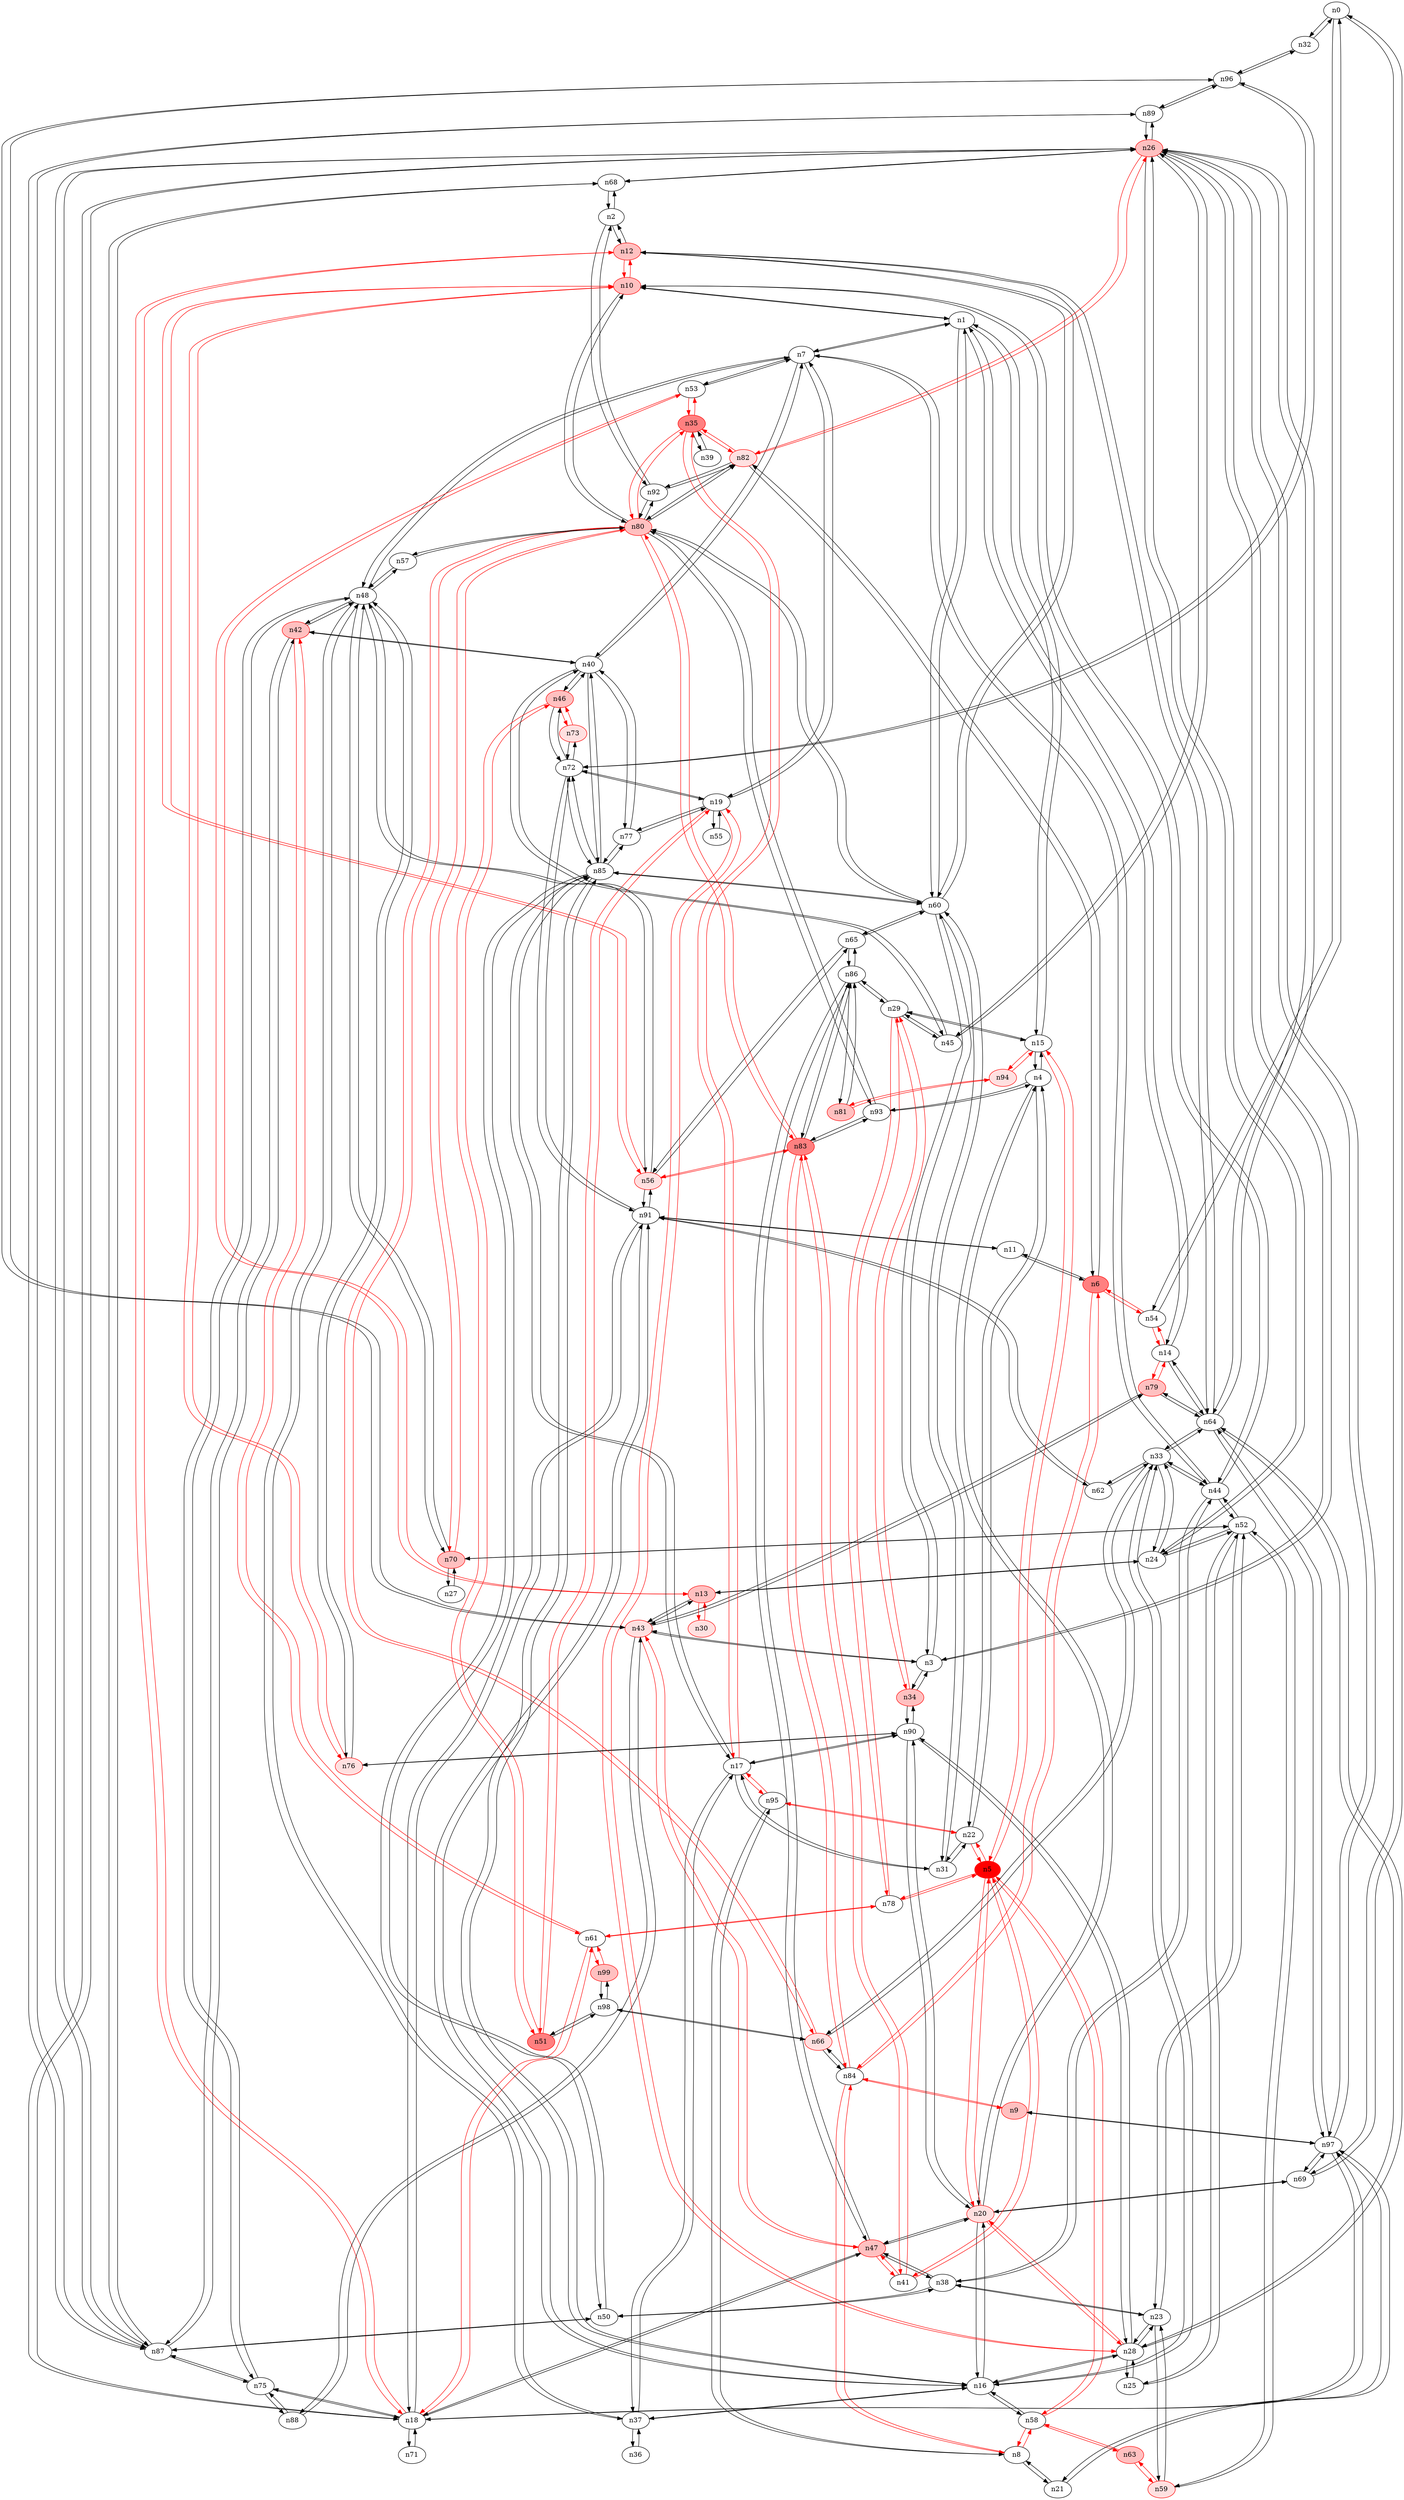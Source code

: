 strict digraph {
n0 [type=switch];
n32 [type=switch];
n54 [type=switch];
n69 [type=switch];
n1 [type=switch];
n7 [type=switch];
n10 [type=host, color="#FF0000", style=filled, fillcolor="#FFC0C0"];
n14 [type=switch];
n15 [type=switch];
n60 [type=switch];
n2 [type=switch];
n12 [type=host, color="#FF0000", style=filled, fillcolor="#FFC0C0"];
n68 [type=switch];
n92 [type=switch];
n3 [type=switch];
n26 [type=host, color="#FF0000", style=filled, fillcolor="#FFC0C0"];
n34 [type=host, color="#FF0000", style=filled, fillcolor="#FFC0C0"];
n43 [type=host, color="#FF0000", style=filled, fillcolor="#FFE0E0"];
n4 [type=switch];
n20 [type=host, color="#FF0000", style=filled, fillcolor="#FFE0E0"];
n22 [type=switch];
n93 [type=switch];
n5 [type=switch, color="#FF0000", style=filled, fillcolor="#FF0000"];
n41 [type=switch];
n58 [type=switch];
n78 [type=switch];
n6 [type=host, color="#FF0000", style=filled, fillcolor="#FF8080"];
n11 [type=switch];
n82 [type=host, color="#FF0000", style=filled, fillcolor="#FFE0E0"];
n84 [type=switch];
n19 [type=switch];
n40 [type=switch];
n44 [type=switch];
n48 [type=switch];
n53 [type=switch];
n8 [type=switch];
n21 [type=switch];
n95 [type=switch];
n9 [type=host, color="#FF0000", style=filled, fillcolor="#FFC0C0"];
n97 [type=switch];
n56 [type=host, color="#FF0000", style=filled, fillcolor="#FFE0E0"];
n76 [type=host, color="#FF0000", style=filled, fillcolor="#FFE0E0"];
n80 [type=switch, color="#FF0000", style=filled, fillcolor="#FFC0C0"];
n91 [type=switch];
n18 [type=switch];
n64 [type=switch];
n13 [type=host, color="#FF0000", style=filled, fillcolor="#FFC0C0"];
n24 [type=switch];
n30 [type=host, color="#FF0000", style=filled, fillcolor="#FFE0E0"];
n79 [type=host, color="#FF0000", style=filled, fillcolor="#FFC0C0"];
n29 [type=switch];
n94 [type=host, color="#FF0000", style=filled, fillcolor="#FFE0E0"];
n16 [type=switch];
n28 [type=switch];
n33 [type=switch];
n37 [type=switch];
n85 [type=switch];
n17 [type=switch];
n31 [type=switch];
n35 [type=switch, color="#FF0000", style=filled, fillcolor="#FF8080"];
n90 [type=switch];
n47 [type=switch, color="#FF0000", style=filled, fillcolor="#FFC0C0"];
n61 [type=switch];
n71 [type=switch];
n75 [type=switch];
n51 [type=switch, color="#FF0000", style=filled, fillcolor="#FF8080"];
n55 [type=switch];
n72 [type=switch];
n77 [type=switch];
n23 [type=switch];
n38 [type=switch];
n52 [type=switch];
n59 [type=host, color="#FF0000", style=filled, fillcolor="#FFE0E0"];
n25 [type=switch];
n45 [type=switch];
n87 [type=switch];
n89 [type=switch];
n27 [type=switch];
n70 [type=host, color="#FF0000", style=filled, fillcolor="#FFC0C0"];
n86 [type=switch];
n96 [type=switch];
n62 [type=switch];
n66 [type=host, color="#FF0000", style=filled, fillcolor="#FFE0E0"];
n39 [type=switch];
n36 [type=switch];
n50 [type=switch];
n42 [type=host, color="#FF0000", style=filled, fillcolor="#FFC0C0"];
n46 [type=switch, color="#FF0000", style=filled, fillcolor="#FFC0C0"];
n83 [type=switch, color="#FF0000", style=filled, fillcolor="#FF8080"];
n88 [type=switch];
n73 [type=host, color="#FF0000", style=filled, fillcolor="#FFE0E0"];
n57 [type=switch];
n98 [type=switch];
n65 [type=switch];
n63 [type=switch, color="#FF0000", style=filled, fillcolor="#FFC0C0"];
n99 [type=host, color="#FF0000", style=filled, fillcolor="#FFC0C0"];
n81 [type=switch, color="#FF0000", style=filled, fillcolor="#FFC0C0"];
n0 -> n32 [src_port=0, dst_port=0];
n0 -> n54 [src_port=0, dst_port=0];
n0 -> n69 [src_port=0, dst_port=0];
n32 -> n0 [src_port=0, dst_port=0];
n32 -> n96 [src_port=0, dst_port=0];
n54 -> n0 [src_port=0, dst_port=0];
n54 -> n14 [src_port=0, dst_port=0, color="#FF0000"];
n54 -> n6 [src_port=0, dst_port=0, color="#FF0000"];
n69 -> n0 [src_port=0, dst_port=0];
n69 -> n20 [src_port=0, dst_port=0];
n69 -> n97 [src_port=0, dst_port=0];
n1 -> n7 [src_port=0, dst_port=0];
n1 -> n10 [src_port=0, dst_port=0];
n1 -> n14 [src_port=0, dst_port=0];
n1 -> n15 [src_port=0, dst_port=0];
n1 -> n60 [src_port=0, dst_port=0];
n7 -> n1 [src_port=0, dst_port=0];
n7 -> n19 [src_port=0, dst_port=0];
n7 -> n40 [src_port=0, dst_port=0];
n7 -> n44 [src_port=0, dst_port=0];
n7 -> n48 [src_port=0, dst_port=0];
n7 -> n53 [src_port=0, dst_port=0];
n10 -> n1 [src_port=0, dst_port=0];
n10 -> n12 [src_port=0, dst_port=0, color="#FF0000"];
n10 -> n44 [src_port=0, dst_port=0];
n10 -> n56 [src_port=0, dst_port=0, color="#FF0000"];
n10 -> n76 [src_port=0, dst_port=0, color="#FF0000"];
n10 -> n80 [src_port=0, dst_port=0];
n14 -> n54 [src_port=0, dst_port=0, color="#FF0000"];
n14 -> n1 [src_port=0, dst_port=0];
n14 -> n64 [src_port=0, dst_port=0];
n14 -> n79 [src_port=0, dst_port=0, color="#FF0000"];
n15 -> n1 [src_port=0, dst_port=0];
n15 -> n4 [src_port=0, dst_port=0];
n15 -> n5 [src_port=0, dst_port=0, color="#FF0000"];
n15 -> n29 [src_port=0, dst_port=0];
n15 -> n94 [src_port=0, dst_port=0, color="#FF0000"];
n60 -> n1 [src_port=0, dst_port=0];
n60 -> n12 [src_port=0, dst_port=0];
n60 -> n3 [src_port=0, dst_port=0];
n60 -> n80 [src_port=0, dst_port=0];
n60 -> n85 [src_port=0, dst_port=0];
n60 -> n31 [src_port=0, dst_port=0];
n60 -> n65 [src_port=0, dst_port=0];
n2 -> n12 [src_port=0, dst_port=0];
n2 -> n68 [src_port=0, dst_port=0];
n2 -> n92 [src_port=0, dst_port=0];
n12 -> n10 [src_port=0, dst_port=0, color="#FF0000"];
n12 -> n60 [src_port=0, dst_port=0];
n12 -> n2 [src_port=0, dst_port=0];
n12 -> n18 [src_port=0, dst_port=0, color="#FF0000"];
n12 -> n64 [src_port=0, dst_port=0];
n68 -> n2 [src_port=0, dst_port=0];
n68 -> n26 [src_port=0, dst_port=0];
n68 -> n87 [src_port=0, dst_port=0];
n92 -> n2 [src_port=0, dst_port=0];
n92 -> n82 [src_port=0, dst_port=0];
n92 -> n80 [src_port=0, dst_port=0];
n3 -> n60 [src_port=0, dst_port=0];
n3 -> n26 [src_port=0, dst_port=0];
n3 -> n34 [src_port=0, dst_port=0];
n3 -> n43 [src_port=0, dst_port=0];
n26 -> n68 [src_port=0, dst_port=0];
n26 -> n3 [src_port=0, dst_port=0];
n26 -> n82 [src_port=0, dst_port=0, color="#FF0000"];
n26 -> n97 [src_port=0, dst_port=0];
n26 -> n18 [src_port=0, dst_port=0];
n26 -> n64 [src_port=0, dst_port=0];
n26 -> n24 [src_port=0, dst_port=0];
n26 -> n45 [src_port=0, dst_port=0];
n26 -> n87 [src_port=0, dst_port=0];
n26 -> n89 [src_port=0, dst_port=0];
n34 -> n3 [src_port=0, dst_port=0];
n34 -> n29 [src_port=0, dst_port=0, color="#FF0000"];
n34 -> n90 [src_port=0, dst_port=0];
n43 -> n3 [src_port=0, dst_port=0];
n43 -> n13 [src_port=0, dst_port=0];
n43 -> n79 [src_port=0, dst_port=0];
n43 -> n47 [src_port=0, dst_port=0, color="#FF0000"];
n43 -> n96 [src_port=0, dst_port=0];
n43 -> n88 [src_port=0, dst_port=0];
n4 -> n15 [src_port=0, dst_port=0];
n4 -> n20 [src_port=0, dst_port=0];
n4 -> n22 [src_port=0, dst_port=0];
n4 -> n93 [src_port=0, dst_port=0];
n20 -> n69 [src_port=0, dst_port=0];
n20 -> n4 [src_port=0, dst_port=0];
n20 -> n5 [src_port=0, dst_port=0, color="#FF0000"];
n20 -> n16 [src_port=0, dst_port=0];
n20 -> n28 [src_port=0, dst_port=0, color="#FF0000"];
n20 -> n90 [src_port=0, dst_port=0];
n20 -> n47 [src_port=0, dst_port=0];
n22 -> n4 [src_port=0, dst_port=0];
n22 -> n5 [src_port=0, dst_port=0, color="#FF0000"];
n22 -> n95 [src_port=0, dst_port=0, color="#FF0000"];
n22 -> n31 [src_port=0, dst_port=0];
n93 -> n4 [src_port=0, dst_port=0];
n93 -> n80 [src_port=0, dst_port=0];
n93 -> n83 [src_port=0, dst_port=0];
n5 -> n15 [src_port=0, dst_port=0, color="#FF0000"];
n5 -> n20 [src_port=0, dst_port=0, color="#FF0000"];
n5 -> n22 [src_port=0, dst_port=0, color="#FF0000"];
n5 -> n41 [src_port=0, dst_port=0, color="#FF0000"];
n5 -> n58 [src_port=0, dst_port=0, color="#FF0000"];
n5 -> n78 [src_port=0, dst_port=0, color="#FF0000"];
n41 -> n5 [src_port=0, dst_port=0, color="#FF0000"];
n41 -> n47 [src_port=0, dst_port=0, color="#FF0000"];
n41 -> n83 [src_port=0, dst_port=0, color="#FF0000"];
n58 -> n5 [src_port=0, dst_port=0, color="#FF0000"];
n58 -> n8 [src_port=0, dst_port=0, color="#FF0000"];
n58 -> n16 [src_port=0, dst_port=0];
n58 -> n63 [src_port=0, dst_port=0, color="#FF0000"];
n78 -> n5 [src_port=0, dst_port=0, color="#FF0000"];
n78 -> n29 [src_port=0, dst_port=0, color="#FF0000"];
n78 -> n61 [src_port=0, dst_port=0, color="#FF0000"];
n6 -> n54 [src_port=0, dst_port=0, color="#FF0000"];
n6 -> n11 [src_port=0, dst_port=0];
n6 -> n82 [src_port=0, dst_port=0];
n6 -> n84 [src_port=0, dst_port=0, color="#FF0000"];
n11 -> n6 [src_port=0, dst_port=0];
n11 -> n91 [src_port=0, dst_port=0];
n82 -> n92 [src_port=0, dst_port=0];
n82 -> n26 [src_port=0, dst_port=0, color="#FF0000"];
n82 -> n6 [src_port=0, dst_port=0];
n82 -> n80 [src_port=0, dst_port=0];
n82 -> n35 [src_port=0, dst_port=0, color="#FF0000"];
n84 -> n6 [src_port=0, dst_port=0, color="#FF0000"];
n84 -> n8 [src_port=0, dst_port=0, color="#FF0000"];
n84 -> n9 [src_port=0, dst_port=0, color="#FF0000"];
n84 -> n66 [src_port=0, dst_port=0];
n84 -> n83 [src_port=0, dst_port=0, color="#FF0000"];
n19 -> n7 [src_port=0, dst_port=0];
n19 -> n28 [src_port=0, dst_port=0, color="#FF0000"];
n19 -> n51 [src_port=0, dst_port=0, color="#FF0000"];
n19 -> n55 [src_port=0, dst_port=0];
n19 -> n72 [src_port=0, dst_port=0];
n19 -> n77 [src_port=0, dst_port=0];
n40 -> n7 [src_port=0, dst_port=0];
n40 -> n85 [src_port=0, dst_port=0];
n40 -> n77 [src_port=0, dst_port=0];
n40 -> n45 [src_port=0, dst_port=0];
n40 -> n42 [src_port=0, dst_port=0];
n40 -> n46 [src_port=0, dst_port=0];
n44 -> n7 [src_port=0, dst_port=0];
n44 -> n10 [src_port=0, dst_port=0];
n44 -> n33 [src_port=0, dst_port=0];
n44 -> n38 [src_port=0, dst_port=0];
n44 -> n52 [src_port=0, dst_port=0];
n48 -> n7 [src_port=0, dst_port=0];
n48 -> n56 [src_port=0, dst_port=0];
n48 -> n76 [src_port=0, dst_port=0];
n48 -> n37 [src_port=0, dst_port=0];
n48 -> n75 [src_port=0, dst_port=0];
n48 -> n70 [src_port=0, dst_port=0];
n48 -> n42 [src_port=0, dst_port=0];
n48 -> n57 [src_port=0, dst_port=0];
n53 -> n7 [src_port=0, dst_port=0];
n53 -> n13 [src_port=0, dst_port=0, color="#FF0000"];
n53 -> n35 [src_port=0, dst_port=0, color="#FF0000"];
n8 -> n58 [src_port=0, dst_port=0, color="#FF0000"];
n8 -> n84 [src_port=0, dst_port=0, color="#FF0000"];
n8 -> n21 [src_port=0, dst_port=0];
n8 -> n95 [src_port=0, dst_port=0];
n21 -> n8 [src_port=0, dst_port=0];
n21 -> n97 [src_port=0, dst_port=0];
n95 -> n22 [src_port=0, dst_port=0, color="#FF0000"];
n95 -> n8 [src_port=0, dst_port=0];
n95 -> n17 [src_port=0, dst_port=0, color="#FF0000"];
n9 -> n84 [src_port=0, dst_port=0, color="#FF0000"];
n9 -> n97 [src_port=0, dst_port=0];
n97 -> n69 [src_port=0, dst_port=0];
n97 -> n26 [src_port=0, dst_port=0];
n97 -> n21 [src_port=0, dst_port=0];
n97 -> n9 [src_port=0, dst_port=0];
n97 -> n18 [src_port=0, dst_port=0];
n97 -> n64 [src_port=0, dst_port=0];
n56 -> n10 [src_port=0, dst_port=0, color="#FF0000"];
n56 -> n48 [src_port=0, dst_port=0];
n56 -> n91 [src_port=0, dst_port=0];
n56 -> n83 [src_port=0, dst_port=0, color="#FF0000"];
n56 -> n65 [src_port=0, dst_port=0];
n76 -> n10 [src_port=0, dst_port=0, color="#FF0000"];
n76 -> n48 [src_port=0, dst_port=0];
n76 -> n90 [src_port=0, dst_port=0];
n80 -> n10 [src_port=0, dst_port=0];
n80 -> n60 [src_port=0, dst_port=0];
n80 -> n92 [src_port=0, dst_port=0];
n80 -> n93 [src_port=0, dst_port=0];
n80 -> n82 [src_port=0, dst_port=0];
n80 -> n35 [src_port=0, dst_port=0, color="#FF0000"];
n80 -> n70 [src_port=0, dst_port=0, color="#FF0000"];
n80 -> n66 [src_port=0, dst_port=0, color="#FF0000"];
n80 -> n83 [src_port=0, dst_port=0, color="#FF0000"];
n80 -> n57 [src_port=0, dst_port=0];
n91 -> n11 [src_port=0, dst_port=0];
n91 -> n56 [src_port=0, dst_port=0];
n91 -> n18 [src_port=0, dst_port=0];
n91 -> n16 [src_port=0, dst_port=0];
n91 -> n72 [src_port=0, dst_port=0];
n91 -> n62 [src_port=0, dst_port=0];
n18 -> n12 [src_port=0, dst_port=0, color="#FF0000"];
n18 -> n26 [src_port=0, dst_port=0];
n18 -> n97 [src_port=0, dst_port=0];
n18 -> n91 [src_port=0, dst_port=0];
n18 -> n47 [src_port=0, dst_port=0];
n18 -> n61 [src_port=0, dst_port=0, color="#FF0000"];
n18 -> n71 [src_port=0, dst_port=0];
n18 -> n75 [src_port=0, dst_port=0];
n64 -> n14 [src_port=0, dst_port=0];
n64 -> n12 [src_port=0, dst_port=0];
n64 -> n26 [src_port=0, dst_port=0];
n64 -> n97 [src_port=0, dst_port=0];
n64 -> n79 [src_port=0, dst_port=0];
n64 -> n28 [src_port=0, dst_port=0];
n64 -> n33 [src_port=0, dst_port=0];
n13 -> n43 [src_port=0, dst_port=0];
n13 -> n53 [src_port=0, dst_port=0, color="#FF0000"];
n13 -> n24 [src_port=0, dst_port=0];
n13 -> n30 [src_port=0, dst_port=0, color="#FF0000"];
n24 -> n26 [src_port=0, dst_port=0];
n24 -> n13 [src_port=0, dst_port=0];
n24 -> n33 [src_port=0, dst_port=0];
n24 -> n52 [src_port=0, dst_port=0];
n30 -> n13 [src_port=0, dst_port=0, color="#FF0000"];
n79 -> n14 [src_port=0, dst_port=0, color="#FF0000"];
n79 -> n43 [src_port=0, dst_port=0];
n79 -> n64 [src_port=0, dst_port=0];
n29 -> n15 [src_port=0, dst_port=0];
n29 -> n34 [src_port=0, dst_port=0, color="#FF0000"];
n29 -> n78 [src_port=0, dst_port=0, color="#FF0000"];
n29 -> n45 [src_port=0, dst_port=0];
n29 -> n86 [src_port=0, dst_port=0];
n94 -> n15 [src_port=0, dst_port=0, color="#FF0000"];
n94 -> n81 [src_port=0, dst_port=0, color="#FF0000"];
n16 -> n20 [src_port=0, dst_port=0];
n16 -> n58 [src_port=0, dst_port=0];
n16 -> n91 [src_port=0, dst_port=0];
n16 -> n28 [src_port=0, dst_port=0];
n16 -> n33 [src_port=0, dst_port=0];
n16 -> n37 [src_port=0, dst_port=0];
n16 -> n85 [src_port=0, dst_port=0];
n28 -> n20 [src_port=0, dst_port=0, color="#FF0000"];
n28 -> n19 [src_port=0, dst_port=0, color="#FF0000"];
n28 -> n64 [src_port=0, dst_port=0];
n28 -> n16 [src_port=0, dst_port=0];
n28 -> n90 [src_port=0, dst_port=0];
n28 -> n23 [src_port=0, dst_port=0];
n28 -> n25 [src_port=0, dst_port=0];
n33 -> n44 [src_port=0, dst_port=0];
n33 -> n64 [src_port=0, dst_port=0];
n33 -> n24 [src_port=0, dst_port=0];
n33 -> n16 [src_port=0, dst_port=0];
n33 -> n62 [src_port=0, dst_port=0];
n33 -> n66 [src_port=0, dst_port=0];
n37 -> n48 [src_port=0, dst_port=0];
n37 -> n16 [src_port=0, dst_port=0];
n37 -> n17 [src_port=0, dst_port=0];
n37 -> n36 [src_port=0, dst_port=0];
n85 -> n60 [src_port=0, dst_port=0];
n85 -> n40 [src_port=0, dst_port=0];
n85 -> n16 [src_port=0, dst_port=0];
n85 -> n17 [src_port=0, dst_port=0];
n85 -> n72 [src_port=0, dst_port=0];
n85 -> n77 [src_port=0, dst_port=0];
n85 -> n50 [src_port=0, dst_port=0];
n17 -> n95 [src_port=0, dst_port=0, color="#FF0000"];
n17 -> n37 [src_port=0, dst_port=0];
n17 -> n85 [src_port=0, dst_port=0];
n17 -> n31 [src_port=0, dst_port=0];
n17 -> n35 [src_port=0, dst_port=0, color="#FF0000"];
n17 -> n90 [src_port=0, dst_port=0];
n31 -> n60 [src_port=0, dst_port=0];
n31 -> n22 [src_port=0, dst_port=0];
n31 -> n17 [src_port=0, dst_port=0];
n35 -> n82 [src_port=0, dst_port=0, color="#FF0000"];
n35 -> n53 [src_port=0, dst_port=0, color="#FF0000"];
n35 -> n80 [src_port=0, dst_port=0, color="#FF0000"];
n35 -> n17 [src_port=0, dst_port=0, color="#FF0000"];
n35 -> n39 [src_port=0, dst_port=0];
n90 -> n34 [src_port=0, dst_port=0];
n90 -> n20 [src_port=0, dst_port=0];
n90 -> n76 [src_port=0, dst_port=0];
n90 -> n28 [src_port=0, dst_port=0];
n90 -> n17 [src_port=0, dst_port=0];
n47 -> n43 [src_port=0, dst_port=0, color="#FF0000"];
n47 -> n20 [src_port=0, dst_port=0];
n47 -> n41 [src_port=0, dst_port=0, color="#FF0000"];
n47 -> n18 [src_port=0, dst_port=0];
n47 -> n38 [src_port=0, dst_port=0];
n47 -> n86 [src_port=0, dst_port=0];
n61 -> n78 [src_port=0, dst_port=0, color="#FF0000"];
n61 -> n18 [src_port=0, dst_port=0, color="#FF0000"];
n61 -> n42 [src_port=0, dst_port=0, color="#FF0000"];
n61 -> n99 [src_port=0, dst_port=0, color="#FF0000"];
n71 -> n18 [src_port=0, dst_port=0];
n75 -> n48 [src_port=0, dst_port=0];
n75 -> n18 [src_port=0, dst_port=0];
n75 -> n87 [src_port=0, dst_port=0];
n75 -> n88 [src_port=0, dst_port=0];
n51 -> n19 [src_port=0, dst_port=0, color="#FF0000"];
n51 -> n46 [src_port=0, dst_port=0, color="#FF0000"];
n51 -> n98 [src_port=0, dst_port=0];
n55 -> n19 [src_port=0, dst_port=0];
n72 -> n19 [src_port=0, dst_port=0];
n72 -> n91 [src_port=0, dst_port=0];
n72 -> n85 [src_port=0, dst_port=0];
n72 -> n96 [src_port=0, dst_port=0];
n72 -> n46 [src_port=0, dst_port=0];
n72 -> n73 [src_port=0, dst_port=0];
n77 -> n19 [src_port=0, dst_port=0];
n77 -> n40 [src_port=0, dst_port=0];
n77 -> n85 [src_port=0, dst_port=0];
n23 -> n28 [src_port=0, dst_port=0];
n23 -> n38 [src_port=0, dst_port=0];
n23 -> n52 [src_port=0, dst_port=0];
n23 -> n59 [src_port=0, dst_port=0];
n38 -> n44 [src_port=0, dst_port=0];
n38 -> n47 [src_port=0, dst_port=0];
n38 -> n23 [src_port=0, dst_port=0];
n38 -> n50 [src_port=0, dst_port=0];
n52 -> n44 [src_port=0, dst_port=0];
n52 -> n24 [src_port=0, dst_port=0];
n52 -> n23 [src_port=0, dst_port=0];
n52 -> n59 [src_port=0, dst_port=0];
n52 -> n25 [src_port=0, dst_port=0];
n52 -> n70 [src_port=0, dst_port=0];
n59 -> n23 [src_port=0, dst_port=0];
n59 -> n52 [src_port=0, dst_port=0];
n59 -> n63 [src_port=0, dst_port=0, color="#FF0000"];
n25 -> n28 [src_port=0, dst_port=0];
n25 -> n52 [src_port=0, dst_port=0];
n45 -> n26 [src_port=0, dst_port=0];
n45 -> n40 [src_port=0, dst_port=0];
n45 -> n29 [src_port=0, dst_port=0];
n87 -> n68 [src_port=0, dst_port=0];
n87 -> n26 [src_port=0, dst_port=0];
n87 -> n75 [src_port=0, dst_port=0];
n87 -> n89 [src_port=0, dst_port=0];
n87 -> n50 [src_port=0, dst_port=0];
n87 -> n42 [src_port=0, dst_port=0];
n89 -> n26 [src_port=0, dst_port=0];
n89 -> n87 [src_port=0, dst_port=0];
n89 -> n96 [src_port=0, dst_port=0];
n27 -> n70 [src_port=0, dst_port=0];
n70 -> n48 [src_port=0, dst_port=0];
n70 -> n80 [src_port=0, dst_port=0, color="#FF0000"];
n70 -> n52 [src_port=0, dst_port=0];
n70 -> n27 [src_port=0, dst_port=0];
n86 -> n29 [src_port=0, dst_port=0];
n86 -> n47 [src_port=0, dst_port=0];
n86 -> n83 [src_port=0, dst_port=0];
n86 -> n65 [src_port=0, dst_port=0];
n86 -> n81 [src_port=0, dst_port=0];
n96 -> n32 [src_port=0, dst_port=0];
n96 -> n43 [src_port=0, dst_port=0];
n96 -> n72 [src_port=0, dst_port=0];
n96 -> n89 [src_port=0, dst_port=0];
n62 -> n91 [src_port=0, dst_port=0];
n62 -> n33 [src_port=0, dst_port=0];
n66 -> n84 [src_port=0, dst_port=0];
n66 -> n80 [src_port=0, dst_port=0, color="#FF0000"];
n66 -> n33 [src_port=0, dst_port=0];
n66 -> n98 [src_port=0, dst_port=0];
n39 -> n35 [src_port=0, dst_port=0];
n36 -> n37 [src_port=0, dst_port=0];
n50 -> n85 [src_port=0, dst_port=0];
n50 -> n38 [src_port=0, dst_port=0];
n50 -> n87 [src_port=0, dst_port=0];
n42 -> n40 [src_port=0, dst_port=0];
n42 -> n48 [src_port=0, dst_port=0];
n42 -> n61 [src_port=0, dst_port=0, color="#FF0000"];
n42 -> n87 [src_port=0, dst_port=0];
n46 -> n40 [src_port=0, dst_port=0];
n46 -> n51 [src_port=0, dst_port=0, color="#FF0000"];
n46 -> n72 [src_port=0, dst_port=0];
n46 -> n73 [src_port=0, dst_port=0, color="#FF0000"];
n83 -> n93 [src_port=0, dst_port=0];
n83 -> n41 [src_port=0, dst_port=0, color="#FF0000"];
n83 -> n84 [src_port=0, dst_port=0, color="#FF0000"];
n83 -> n56 [src_port=0, dst_port=0, color="#FF0000"];
n83 -> n80 [src_port=0, dst_port=0, color="#FF0000"];
n83 -> n86 [src_port=0, dst_port=0];
n88 -> n43 [src_port=0, dst_port=0];
n88 -> n75 [src_port=0, dst_port=0];
n73 -> n72 [src_port=0, dst_port=0];
n73 -> n46 [src_port=0, dst_port=0, color="#FF0000"];
n57 -> n48 [src_port=0, dst_port=0];
n57 -> n80 [src_port=0, dst_port=0];
n98 -> n51 [src_port=0, dst_port=0];
n98 -> n66 [src_port=0, dst_port=0];
n98 -> n99 [src_port=0, dst_port=0];
n65 -> n60 [src_port=0, dst_port=0];
n65 -> n56 [src_port=0, dst_port=0];
n65 -> n86 [src_port=0, dst_port=0];
n63 -> n58 [src_port=0, dst_port=0, color="#FF0000"];
n63 -> n59 [src_port=0, dst_port=0, color="#FF0000"];
n99 -> n61 [src_port=0, dst_port=0, color="#FF0000"];
n99 -> n98 [src_port=0, dst_port=0];
n81 -> n94 [src_port=0, dst_port=0, color="#FF0000"];
n81 -> n86 [src_port=0, dst_port=0];
}
